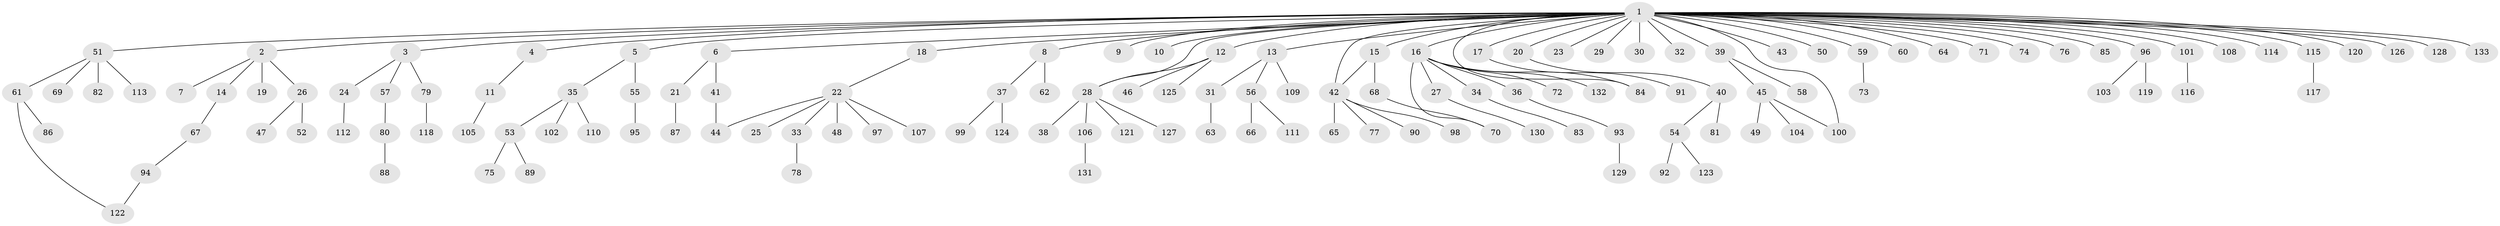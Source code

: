 // Generated by graph-tools (version 1.1) at 2025/14/03/09/25 04:14:22]
// undirected, 133 vertices, 139 edges
graph export_dot {
graph [start="1"]
  node [color=gray90,style=filled];
  1;
  2;
  3;
  4;
  5;
  6;
  7;
  8;
  9;
  10;
  11;
  12;
  13;
  14;
  15;
  16;
  17;
  18;
  19;
  20;
  21;
  22;
  23;
  24;
  25;
  26;
  27;
  28;
  29;
  30;
  31;
  32;
  33;
  34;
  35;
  36;
  37;
  38;
  39;
  40;
  41;
  42;
  43;
  44;
  45;
  46;
  47;
  48;
  49;
  50;
  51;
  52;
  53;
  54;
  55;
  56;
  57;
  58;
  59;
  60;
  61;
  62;
  63;
  64;
  65;
  66;
  67;
  68;
  69;
  70;
  71;
  72;
  73;
  74;
  75;
  76;
  77;
  78;
  79;
  80;
  81;
  82;
  83;
  84;
  85;
  86;
  87;
  88;
  89;
  90;
  91;
  92;
  93;
  94;
  95;
  96;
  97;
  98;
  99;
  100;
  101;
  102;
  103;
  104;
  105;
  106;
  107;
  108;
  109;
  110;
  111;
  112;
  113;
  114;
  115;
  116;
  117;
  118;
  119;
  120;
  121;
  122;
  123;
  124;
  125;
  126;
  127;
  128;
  129;
  130;
  131;
  132;
  133;
  1 -- 2;
  1 -- 3;
  1 -- 4;
  1 -- 5;
  1 -- 6;
  1 -- 8;
  1 -- 9;
  1 -- 10;
  1 -- 12;
  1 -- 13;
  1 -- 15;
  1 -- 16;
  1 -- 17;
  1 -- 18;
  1 -- 20;
  1 -- 23;
  1 -- 28;
  1 -- 29;
  1 -- 30;
  1 -- 32;
  1 -- 39;
  1 -- 42;
  1 -- 43;
  1 -- 50;
  1 -- 51;
  1 -- 59;
  1 -- 60;
  1 -- 64;
  1 -- 71;
  1 -- 74;
  1 -- 76;
  1 -- 84;
  1 -- 85;
  1 -- 96;
  1 -- 100;
  1 -- 101;
  1 -- 108;
  1 -- 114;
  1 -- 115;
  1 -- 120;
  1 -- 126;
  1 -- 128;
  1 -- 133;
  2 -- 7;
  2 -- 14;
  2 -- 19;
  2 -- 26;
  3 -- 24;
  3 -- 57;
  3 -- 79;
  4 -- 11;
  5 -- 35;
  5 -- 55;
  6 -- 21;
  6 -- 41;
  8 -- 37;
  8 -- 62;
  11 -- 105;
  12 -- 28;
  12 -- 46;
  12 -- 125;
  13 -- 31;
  13 -- 56;
  13 -- 109;
  14 -- 67;
  15 -- 42;
  15 -- 68;
  16 -- 27;
  16 -- 34;
  16 -- 36;
  16 -- 70;
  16 -- 72;
  16 -- 84;
  16 -- 132;
  17 -- 91;
  18 -- 22;
  20 -- 40;
  21 -- 87;
  22 -- 25;
  22 -- 33;
  22 -- 44;
  22 -- 48;
  22 -- 97;
  22 -- 107;
  24 -- 112;
  26 -- 47;
  26 -- 52;
  27 -- 130;
  28 -- 38;
  28 -- 106;
  28 -- 121;
  28 -- 127;
  31 -- 63;
  33 -- 78;
  34 -- 83;
  35 -- 53;
  35 -- 102;
  35 -- 110;
  36 -- 93;
  37 -- 99;
  37 -- 124;
  39 -- 45;
  39 -- 58;
  40 -- 54;
  40 -- 81;
  41 -- 44;
  42 -- 65;
  42 -- 77;
  42 -- 90;
  42 -- 98;
  45 -- 49;
  45 -- 100;
  45 -- 104;
  51 -- 61;
  51 -- 69;
  51 -- 82;
  51 -- 113;
  53 -- 75;
  53 -- 89;
  54 -- 92;
  54 -- 123;
  55 -- 95;
  56 -- 66;
  56 -- 111;
  57 -- 80;
  59 -- 73;
  61 -- 86;
  61 -- 122;
  67 -- 94;
  68 -- 70;
  79 -- 118;
  80 -- 88;
  93 -- 129;
  94 -- 122;
  96 -- 103;
  96 -- 119;
  101 -- 116;
  106 -- 131;
  115 -- 117;
}

